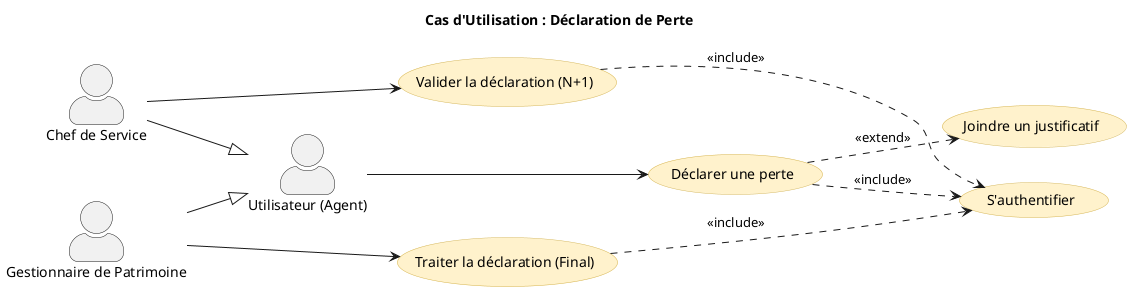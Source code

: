 @startuml
' Style et direction du diagramme
left to right direction
skinparam actorStyle awesome
skinparam usecase {
    BackgroundColor #FFF2CC
    BorderColor #D6B656
}

' Titre du diagramme
title "Cas d'Utilisation : Déclaration de Perte"

' Acteurs
actor "Utilisateur (Agent)" as Agent
actor "Chef de Service" as Chef
actor "Gestionnaire de Patrimoine" as Gestionnaire

' Héritage
Chef --|> Agent
Gestionnaire --|> Agent

' Cas d'utilisation
usecase "Déclarer une perte" as UC_Declarer
usecase "Valider la déclaration (N+1)" as UC_Valider
usecase "Traiter la déclaration (Final)" as UC_Traiter

' Cas d'utilisation inclus
usecase "S'authentifier" as UC_Auth
usecase "Joindre un justificatif" as UC_Joindre

' --- Associations entre les Acteurs et les Cas d'utilisation ---

' N'importe quel utilisateur peut initier une déclaration
Agent --> UC_Declarer

' Seul le Chef de Service fait la première validation
Chef --> UC_Valider

' Seul le Gestionnaire de Patrimoine fait le traitement final
Gestionnaire --> UC_Traiter

' --- Relations entre les cas d'utilisation ---

' Toutes les actions nécessitent d'être authentifié
UC_Declarer ..> UC_Auth : <<include>>
UC_Valider ..> UC_Auth : <<include>>
UC_Traiter ..> UC_Auth : <<include>>

' Joindre un justificatif est une action possible lors de la déclaration
UC_Declarer ..> UC_Joindre : <<extend>>

@enduml